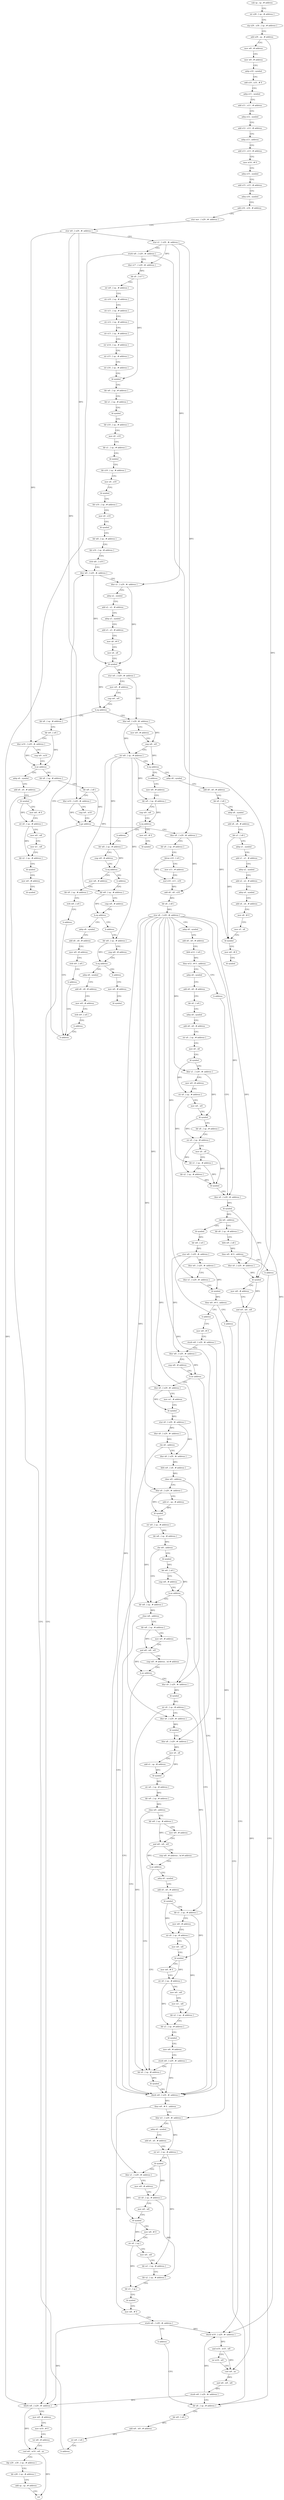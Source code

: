 digraph "func" {
"4200768" [label = "sub sp , sp , # address" ]
"4200772" [label = "str x28 , [ sp , # address ]" ]
"4200776" [label = "stp x29 , x30 , [ sp , # address ]" ]
"4200780" [label = "add x29 , sp , # address" ]
"4200784" [label = "mov w8 , # address" ]
"4200788" [label = "mov w9 , # address" ]
"4200792" [label = "adrp x10 , symbol" ]
"4200796" [label = "add x10 , x10 , # 0" ]
"4200800" [label = "adrp x11 , symbol" ]
"4200804" [label = "add x11 , x11 , # address" ]
"4200808" [label = "adrp x12 , symbol" ]
"4200812" [label = "add x12 , x12 , # address" ]
"4200816" [label = "adrp x13 , address" ]
"4200820" [label = "add x13 , x13 , # address" ]
"4200824" [label = "mov w14 , # 0" ]
"4200828" [label = "adrp x15 , symbol" ]
"4200832" [label = "add x15 , x15 , # address" ]
"4200836" [label = "adrp x16 , symbol" ]
"4200840" [label = "add x16 , x16 , # address" ]
"4200844" [label = "stur wzr , [ x29 , #- address ]" ]
"4200848" [label = "stur w0 , [ x29 , #- address ]" ]
"4200852" [label = "stur x1 , [ x29 , #- address ]" ]
"4200856" [label = "sturb w8 , [ x29 , #- address ]" ]
"4200860" [label = "ldur x17 , [ x29 , #- address ]" ]
"4200864" [label = "ldr x0 , [ x17 ]" ]
"4200868" [label = "str w9 , [ sp , # address ]" ]
"4200872" [label = "str x10 , [ sp , # address ]" ]
"4200876" [label = "str x11 , [ sp , # address ]" ]
"4200880" [label = "str x12 , [ sp , # address ]" ]
"4200884" [label = "str x13 , [ sp , # address ]" ]
"4200888" [label = "str w14 , [ sp , # address ]" ]
"4200892" [label = "str x15 , [ sp , # address ]" ]
"4200896" [label = "str x16 , [ sp , # address ]" ]
"4200900" [label = "bl symbol" ]
"4200904" [label = "ldr w0 , [ sp , # address ]" ]
"4200908" [label = "ldr x1 , [ sp , # address ]" ]
"4200912" [label = "bl symbol" ]
"4200916" [label = "ldr x10 , [ sp , # address ]" ]
"4200920" [label = "mov x0 , x10" ]
"4200924" [label = "ldr x1 , [ sp , # address ]" ]
"4200928" [label = "bl symbol" ]
"4200932" [label = "ldr x10 , [ sp , # address ]" ]
"4200936" [label = "mov x0 , x10" ]
"4200940" [label = "bl symbol" ]
"4200944" [label = "ldr x10 , [ sp , # address ]" ]
"4200948" [label = "mov x0 , x10" ]
"4200952" [label = "bl symbol" ]
"4200956" [label = "ldr w8 , [ sp , # address ]" ]
"4200960" [label = "ldr x10 , [ sp , # address ]" ]
"4200964" [label = "strb w8 , [ x10 ]" ]
"4200968" [label = "ldur w0 , [ x29 , #- address ]" ]
"4201256" [label = "ldr x8 , [ sp , # address ]" ]
"4201260" [label = "ldr w9 , [ x8 ]" ]
"4201264" [label = "ldur w10 , [ x29 , #- address ]" ]
"4201268" [label = "cmp w9 , w10" ]
"4201272" [label = "b.ne address" ]
"4201320" [label = "ldr x8 , [ sp , # address ]" ]
"4201276" [label = "adrp x0 , symbol" ]
"4201020" [label = "ldur w8 , [ x29 , #- address ]" ]
"4201024" [label = "mov w9 , # address" ]
"4201028" [label = "cmp w8 , w9" ]
"4201032" [label = "str w8 , [ sp , # address ]" ]
"4201036" [label = "b.eq address" ]
"4201176" [label = "adrp x8 , symbol" ]
"4201040" [label = "b address" ]
"4201324" [label = "ldr w9 , [ x8 ]" ]
"4201328" [label = "ldur w10 , [ x29 , #- address ]" ]
"4201332" [label = "cmp w9 , w10" ]
"4201336" [label = "b.ge address" ]
"4201948" [label = "ldurb w8 , [ x29 , #- address ]" ]
"4201340" [label = "ldur x8 , [ x29 , #- address ]" ]
"4201280" [label = "add x0 , x0 , # address" ]
"4201284" [label = "bl symbol" ]
"4201288" [label = "mov w8 , # 0" ]
"4201292" [label = "str x0 , [ sp , # address ]" ]
"4201296" [label = "mov w0 , w8" ]
"4201300" [label = "mov w1 , w8" ]
"4201304" [label = "ldr x2 , [ sp , # address ]" ]
"4201308" [label = "bl symbol" ]
"4201312" [label = "mov w0 , # address" ]
"4201316" [label = "bl symbol" ]
"4201180" [label = "add x8 , x8 , # address" ]
"4201184" [label = "ldr x0 , [ x8 ]" ]
"4201188" [label = "adrp x8 , symbol" ]
"4201192" [label = "add x8 , x8 , # address" ]
"4201196" [label = "ldr x3 , [ x8 ]" ]
"4201200" [label = "adrp x1 , symbol" ]
"4201204" [label = "add x1 , x1 , # address" ]
"4201208" [label = "adrp x2 , symbol" ]
"4201212" [label = "add x2 , x2 , # address" ]
"4201216" [label = "adrp x4 , symbol" ]
"4201220" [label = "add x4 , x4 , # address" ]
"4201224" [label = "mov x8 , # 0" ]
"4201228" [label = "mov x5 , x8" ]
"4201232" [label = "bl symbol" ]
"4201236" [label = "mov w0 , # 0" ]
"4201240" [label = "bl symbol" ]
"4201044" [label = "mov w8 , # address" ]
"4201952" [label = "mov w9 , # address" ]
"4201956" [label = "mov w10 , # 0" ]
"4201960" [label = "tst w8 , # address" ]
"4201964" [label = "csel w0 , w10 , w9 , ne" ]
"4201968" [label = "ldp x29 , x30 , [ sp , # address ]" ]
"4201972" [label = "ldr x28 , [ sp , # address ]" ]
"4201976" [label = "add sp , sp , # address" ]
"4201980" [label = "ret" ]
"4201344" [label = "ldr x9 , [ sp , # address ]" ]
"4201348" [label = "ldrsw x10 , [ x9 ]" ]
"4201352" [label = "mov x11 , # address" ]
"4201356" [label = "mul x10 , x11 , x10" ]
"4201360" [label = "add x8 , x8 , x10" ]
"4201364" [label = "ldr x8 , [ x8 ]" ]
"4201368" [label = "stur x8 , [ x29 , #- address ]" ]
"4201372" [label = "adrp x8 , symbol" ]
"4201376" [label = "add x8 , x8 , # address" ]
"4201380" [label = "ldrb w12 , [ x8 ]" ]
"4201384" [label = "tbnz w12 , # 0 , address" ]
"4201392" [label = "adrp x8 , symbol" ]
"4201388" [label = "b address" ]
"4201048" [label = "ldr w9 , [ sp , # address ]" ]
"4201052" [label = "cmp w9 , w8" ]
"4201056" [label = "b.eq address" ]
"4201168" [label = "mov w0 , # 0" ]
"4201060" [label = "b address" ]
"4201396" [label = "add x8 , x8 , # address" ]
"4201400" [label = "ldr x0 , [ x8 ]" ]
"4201404" [label = "adrp x8 , symbol" ]
"4201408" [label = "add x8 , x8 , # address" ]
"4201412" [label = "str x0 , [ sp , # address ]" ]
"4201416" [label = "mov x0 , x8" ]
"4201420" [label = "bl symbol" ]
"4201424" [label = "ldur x1 , [ x29 , #- address ]" ]
"4201428" [label = "mov w9 , # address" ]
"4201432" [label = "str x0 , [ sp , # address ]" ]
"4201436" [label = "mov w0 , w9" ]
"4201440" [label = "bl symbol" ]
"4201444" [label = "ldr x8 , [ sp , # address ]" ]
"4201448" [label = "str x0 , [ sp , # address ]" ]
"4201452" [label = "mov x0 , x8" ]
"4201456" [label = "ldr x1 , [ sp , # address ]" ]
"4201460" [label = "ldr x2 , [ sp , # address ]" ]
"4201464" [label = "bl symbol" ]
"4201468" [label = "ldur x0 , [ x29 , #- address ]" ]
"4201172" [label = "bl symbol" ]
"4201064" [label = "ldr w8 , [ sp , # address ]" ]
"4201872" [label = "ldr x8 , [ sp , # address ]" ]
"4201876" [label = "ldrb w9 , [ x8 ]" ]
"4201880" [label = "tbnz w9 , # 0 , address" ]
"4201888" [label = "ldur x0 , [ x29 , #- address ]" ]
"4201884" [label = "b address" ]
"4201480" [label = "bl symbol" ]
"4201484" [label = "ldr w8 , [ x0 ]" ]
"4201488" [label = "stur w8 , [ x29 , #- address ]" ]
"4201492" [label = "ldur w0 , [ x29 , #- address ]" ]
"4201496" [label = "ldur x1 , [ x29 , #- address ]" ]
"4201500" [label = "bl symbol" ]
"4201504" [label = "tbnz w0 , # 0 , address" ]
"4201512" [label = "b address" ]
"4201508" [label = "b address" ]
"4201472" [label = "bl symbol" ]
"4201476" [label = "cbz w0 , address" ]
"4201068" [label = "cmp w8 , # address" ]
"4201072" [label = "b.eq address" ]
"4201112" [label = "mov w8 , # address" ]
"4201076" [label = "b address" ]
"4201892" [label = "bl symbol" ]
"4201896" [label = "mov w8 , # address" ]
"4201900" [label = "and w9 , w0 , w8" ]
"4201904" [label = "ldurb w10 , [ x29 , #- address ]" ]
"4201908" [label = "and w10 , w10 , w8" ]
"4201912" [label = "tst w10 , w9" ]
"4201916" [label = "cset w9 , ne" ]
"4201920" [label = "and w8 , w9 , w8" ]
"4201924" [label = "sturb w8 , [ x29 , #- address ]" ]
"4201928" [label = "ldr x8 , [ sp , # address ]" ]
"4201516" [label = "mov w8 , # 0" ]
"4201116" [label = "ldr x9 , [ sp , # address ]" ]
"4201120" [label = "strb w8 , [ x9 ]" ]
"4201124" [label = "b address" ]
"4201252" [label = "b address" ]
"4201080" [label = "ldr w8 , [ sp , # address ]" ]
"4201932" [label = "ldr w9 , [ x8 ]" ]
"4201936" [label = "add w9 , w9 , # address" ]
"4201940" [label = "str w9 , [ x8 ]" ]
"4201944" [label = "b address" ]
"4201520" [label = "sturb w8 , [ x29 , #- address ]" ]
"4201524" [label = "ldur w8 , [ x29 , #- address ]" ]
"4201528" [label = "cmp w8 , # address" ]
"4201532" [label = "b.ne address" ]
"4201784" [label = "ldurb w8 , [ x29 , #- address ]" ]
"4201536" [label = "ldur x0 , [ x29 , #- address ]" ]
"4201084" [label = "cmp w8 , # address" ]
"4201088" [label = "b.eq address" ]
"4201148" [label = "adrp x8 , symbol" ]
"4201092" [label = "b address" ]
"4201788" [label = "tbnz w8 , # 0 , address" ]
"4201860" [label = "mov w8 , # 0" ]
"4201792" [label = "ldur w1 , [ x29 , #- address ]" ]
"4201540" [label = "mov w1 , # address" ]
"4201544" [label = "bl symbol" ]
"4201548" [label = "stur x0 , [ x29 , #- address ]" ]
"4201552" [label = "ldur x8 , [ x29 , #- address ]" ]
"4201556" [label = "cbz x8 , address" ]
"4201560" [label = "ldur x8 , [ x29 , #- address ]" ]
"4200972" [label = "ldur x1 , [ x29 , #- address ]" ]
"4200976" [label = "adrp x2 , symbol" ]
"4200980" [label = "add x2 , x2 , # address" ]
"4200984" [label = "adrp x3 , symbol" ]
"4200988" [label = "add x3 , x3 , # address" ]
"4200992" [label = "mov x8 , # 0" ]
"4200996" [label = "mov x4 , x8" ]
"4201000" [label = "bl symbol" ]
"4201004" [label = "stur w0 , [ x29 , #- address ]" ]
"4201008" [label = "mov w9 , # address" ]
"4201012" [label = "cmp w0 , w9" ]
"4201016" [label = "b.eq address" ]
"4201152" [label = "add x8 , x8 , # address" ]
"4201156" [label = "mov w9 , # address" ]
"4201160" [label = "strb w9 , [ x8 ]" ]
"4201164" [label = "b address" ]
"4201096" [label = "ldr w8 , [ sp , # address ]" ]
"4201864" [label = "sturb w8 , [ x29 , #- address ]" ]
"4201868" [label = "b address" ]
"4201796" [label = "adrp x0 , symbol" ]
"4201800" [label = "add x0 , x0 , # address" ]
"4201804" [label = "str w1 , [ sp , # address ]" ]
"4201808" [label = "bl symbol" ]
"4201812" [label = "ldur x1 , [ x29 , #- address ]" ]
"4201816" [label = "mov w8 , # address" ]
"4201820" [label = "str x0 , [ sp , # address ]" ]
"4201824" [label = "mov w0 , w8" ]
"4201828" [label = "bl symbol" ]
"4201832" [label = "mov w8 , # 0" ]
"4201836" [label = "str x0 , [ sp ]" ]
"4201840" [label = "mov w0 , w8" ]
"4201844" [label = "ldr w1 , [ sp , # address ]" ]
"4201848" [label = "ldr x2 , [ sp , # address ]" ]
"4201852" [label = "ldr x3 , [ sp ]" ]
"4201856" [label = "bl symbol" ]
"4201564" [label = "ldrb w9 , [ x8 , # address ]" ]
"4201568" [label = "cbnz w9 , address" ]
"4201572" [label = "ldur x0 , [ x29 , #- address ]" ]
"4201100" [label = "cmp w8 , # address" ]
"4201104" [label = "b.eq address" ]
"4201128" [label = "adrp x8 , symbol" ]
"4201108" [label = "b address" ]
"4201576" [label = "add x1 , sp , # address" ]
"4201580" [label = "bl symbol" ]
"4201584" [label = "str w0 , [ sp , # address ]" ]
"4201588" [label = "ldr w8 , [ sp , # address ]" ]
"4201592" [label = "cbz w8 , address" ]
"4201612" [label = "ldr w8 , [ sp , # address ]" ]
"4201596" [label = "bl symbol" ]
"4201132" [label = "add x8 , x8 , # address" ]
"4201136" [label = "mov w9 , # address" ]
"4201140" [label = "strb w9 , [ x8 ]" ]
"4201144" [label = "b address" ]
"4201244" [label = "mov w0 , # address" ]
"4201616" [label = "cbnz w8 , address" ]
"4201620" [label = "ldr w8 , [ sp , # address ]" ]
"4201600" [label = "ldr w8 , [ x0 ]" ]
"4201604" [label = "cmp w8 , # address" ]
"4201608" [label = "b.ne address" ]
"4201640" [label = "ldur x0 , [ x29 , #- address ]" ]
"4201248" [label = "bl symbol" ]
"4201624" [label = "mov w9 , # address" ]
"4201628" [label = "and w8 , w8 , w9" ]
"4201632" [label = "cmp w8 , # address , lsl # address" ]
"4201636" [label = "b.ne address" ]
"4201644" [label = "bl symbol" ]
"4201648" [label = "str x0 , [ sp , # address ]" ]
"4201652" [label = "ldur x0 , [ x29 , #- address ]" ]
"4201656" [label = "bl symbol" ]
"4201660" [label = "ldur x8 , [ x29 , #- address ]" ]
"4201664" [label = "mov x0 , x8" ]
"4201668" [label = "add x1 , sp , # address" ]
"4201672" [label = "bl symbol" ]
"4201676" [label = "str w0 , [ sp , # address ]" ]
"4201680" [label = "ldr w9 , [ sp , # address ]" ]
"4201684" [label = "cbnz w9 , address" ]
"4201776" [label = "ldr x0 , [ sp , # address ]" ]
"4201688" [label = "ldr w8 , [ sp , # address ]" ]
"4201780" [label = "bl symbol" ]
"4201692" [label = "mov w9 , # address" ]
"4201696" [label = "and w8 , w8 , w9" ]
"4201700" [label = "cmp w8 , # address , lsl # address" ]
"4201704" [label = "b.ne address" ]
"4201708" [label = "adrp x0 , symbol" ]
"4201712" [label = "add x0 , x0 , # address" ]
"4201716" [label = "bl symbol" ]
"4201720" [label = "ldr x1 , [ sp , # address ]" ]
"4201724" [label = "mov w8 , # address" ]
"4201728" [label = "str x0 , [ sp , # address ]" ]
"4201732" [label = "mov w0 , w8" ]
"4201736" [label = "bl symbol" ]
"4201740" [label = "mov w8 , # 0" ]
"4201744" [label = "str x0 , [ sp , # address ]" ]
"4201748" [label = "mov w0 , w8" ]
"4201752" [label = "mov w1 , w8" ]
"4201756" [label = "ldr x2 , [ sp , # address ]" ]
"4201760" [label = "ldr x3 , [ sp , # address ]" ]
"4201764" [label = "bl symbol" ]
"4201768" [label = "mov w8 , # address" ]
"4201772" [label = "sturb w8 , [ x29 , #- address ]" ]
"4200768" -> "4200772" [ label = "CFG" ]
"4200772" -> "4200776" [ label = "CFG" ]
"4200776" -> "4200780" [ label = "CFG" ]
"4200780" -> "4200784" [ label = "CFG" ]
"4200780" -> "4201892" [ label = "DFG" ]
"4200784" -> "4200788" [ label = "CFG" ]
"4200788" -> "4200792" [ label = "CFG" ]
"4200792" -> "4200796" [ label = "CFG" ]
"4200796" -> "4200800" [ label = "CFG" ]
"4200800" -> "4200804" [ label = "CFG" ]
"4200804" -> "4200808" [ label = "CFG" ]
"4200808" -> "4200812" [ label = "CFG" ]
"4200812" -> "4200816" [ label = "CFG" ]
"4200816" -> "4200820" [ label = "CFG" ]
"4200820" -> "4200824" [ label = "CFG" ]
"4200824" -> "4200828" [ label = "CFG" ]
"4200828" -> "4200832" [ label = "CFG" ]
"4200832" -> "4200836" [ label = "CFG" ]
"4200836" -> "4200840" [ label = "CFG" ]
"4200840" -> "4200844" [ label = "CFG" ]
"4200844" -> "4200848" [ label = "CFG" ]
"4200848" -> "4200852" [ label = "CFG" ]
"4200848" -> "4200968" [ label = "DFG" ]
"4200848" -> "4201264" [ label = "DFG" ]
"4200848" -> "4201328" [ label = "DFG" ]
"4200852" -> "4200856" [ label = "CFG" ]
"4200852" -> "4200860" [ label = "DFG" ]
"4200852" -> "4200972" [ label = "DFG" ]
"4200852" -> "4201340" [ label = "DFG" ]
"4200856" -> "4200860" [ label = "CFG" ]
"4200856" -> "4201948" [ label = "DFG" ]
"4200856" -> "4201904" [ label = "DFG" ]
"4200860" -> "4200864" [ label = "DFG" ]
"4200864" -> "4200868" [ label = "CFG" ]
"4200864" -> "4200900" [ label = "DFG" ]
"4200868" -> "4200872" [ label = "CFG" ]
"4200872" -> "4200876" [ label = "CFG" ]
"4200876" -> "4200880" [ label = "CFG" ]
"4200880" -> "4200884" [ label = "CFG" ]
"4200884" -> "4200888" [ label = "CFG" ]
"4200888" -> "4200892" [ label = "CFG" ]
"4200892" -> "4200896" [ label = "CFG" ]
"4200896" -> "4200900" [ label = "CFG" ]
"4200900" -> "4200904" [ label = "CFG" ]
"4200904" -> "4200908" [ label = "CFG" ]
"4200908" -> "4200912" [ label = "CFG" ]
"4200912" -> "4200916" [ label = "CFG" ]
"4200916" -> "4200920" [ label = "CFG" ]
"4200920" -> "4200924" [ label = "CFG" ]
"4200924" -> "4200928" [ label = "CFG" ]
"4200928" -> "4200932" [ label = "CFG" ]
"4200932" -> "4200936" [ label = "CFG" ]
"4200936" -> "4200940" [ label = "CFG" ]
"4200940" -> "4200944" [ label = "CFG" ]
"4200944" -> "4200948" [ label = "CFG" ]
"4200948" -> "4200952" [ label = "CFG" ]
"4200952" -> "4200956" [ label = "CFG" ]
"4200956" -> "4200960" [ label = "CFG" ]
"4200960" -> "4200964" [ label = "CFG" ]
"4200964" -> "4200968" [ label = "CFG" ]
"4200968" -> "4200972" [ label = "CFG" ]
"4200968" -> "4201000" [ label = "DFG" ]
"4201256" -> "4201260" [ label = "CFG" ]
"4201260" -> "4201264" [ label = "CFG" ]
"4201260" -> "4201272" [ label = "DFG" ]
"4201264" -> "4201268" [ label = "CFG" ]
"4201264" -> "4201272" [ label = "DFG" ]
"4201268" -> "4201272" [ label = "CFG" ]
"4201272" -> "4201320" [ label = "CFG" ]
"4201272" -> "4201276" [ label = "CFG" ]
"4201320" -> "4201324" [ label = "CFG" ]
"4201276" -> "4201280" [ label = "CFG" ]
"4201020" -> "4201024" [ label = "CFG" ]
"4201020" -> "4201028" [ label = "DFG" ]
"4201020" -> "4201032" [ label = "DFG" ]
"4201024" -> "4201028" [ label = "CFG" ]
"4201028" -> "4201032" [ label = "CFG" ]
"4201028" -> "4201036" [ label = "DFG" ]
"4201032" -> "4201036" [ label = "CFG" ]
"4201032" -> "4201048" [ label = "DFG" ]
"4201032" -> "4201064" [ label = "DFG" ]
"4201032" -> "4201080" [ label = "DFG" ]
"4201032" -> "4201096" [ label = "DFG" ]
"4201036" -> "4201176" [ label = "CFG" ]
"4201036" -> "4201040" [ label = "CFG" ]
"4201176" -> "4201180" [ label = "CFG" ]
"4201040" -> "4201044" [ label = "CFG" ]
"4201324" -> "4201328" [ label = "CFG" ]
"4201324" -> "4201336" [ label = "DFG" ]
"4201328" -> "4201332" [ label = "CFG" ]
"4201328" -> "4201336" [ label = "DFG" ]
"4201332" -> "4201336" [ label = "CFG" ]
"4201336" -> "4201948" [ label = "CFG" ]
"4201336" -> "4201340" [ label = "CFG" ]
"4201948" -> "4201952" [ label = "CFG" ]
"4201948" -> "4201964" [ label = "DFG" ]
"4201340" -> "4201344" [ label = "CFG" ]
"4201340" -> "4201360" [ label = "DFG" ]
"4201280" -> "4201284" [ label = "CFG" ]
"4201284" -> "4201288" [ label = "CFG" ]
"4201284" -> "4201292" [ label = "DFG" ]
"4201288" -> "4201292" [ label = "CFG" ]
"4201292" -> "4201296" [ label = "CFG" ]
"4201292" -> "4201304" [ label = "DFG" ]
"4201296" -> "4201300" [ label = "CFG" ]
"4201300" -> "4201304" [ label = "CFG" ]
"4201304" -> "4201308" [ label = "CFG" ]
"4201308" -> "4201312" [ label = "CFG" ]
"4201312" -> "4201316" [ label = "CFG" ]
"4201180" -> "4201184" [ label = "CFG" ]
"4201184" -> "4201188" [ label = "CFG" ]
"4201184" -> "4201232" [ label = "DFG" ]
"4201188" -> "4201192" [ label = "CFG" ]
"4201192" -> "4201196" [ label = "CFG" ]
"4201196" -> "4201200" [ label = "CFG" ]
"4201196" -> "4201232" [ label = "DFG" ]
"4201200" -> "4201204" [ label = "CFG" ]
"4201204" -> "4201208" [ label = "CFG" ]
"4201208" -> "4201212" [ label = "CFG" ]
"4201212" -> "4201216" [ label = "CFG" ]
"4201216" -> "4201220" [ label = "CFG" ]
"4201220" -> "4201224" [ label = "CFG" ]
"4201224" -> "4201228" [ label = "CFG" ]
"4201228" -> "4201232" [ label = "CFG" ]
"4201232" -> "4201236" [ label = "CFG" ]
"4201236" -> "4201240" [ label = "CFG" ]
"4201044" -> "4201048" [ label = "CFG" ]
"4201952" -> "4201956" [ label = "CFG" ]
"4201956" -> "4201960" [ label = "CFG" ]
"4201960" -> "4201964" [ label = "CFG" ]
"4201964" -> "4201968" [ label = "CFG" ]
"4201964" -> "4201980" [ label = "DFG" ]
"4201968" -> "4201972" [ label = "CFG" ]
"4201972" -> "4201976" [ label = "CFG" ]
"4201976" -> "4201980" [ label = "CFG" ]
"4201344" -> "4201348" [ label = "CFG" ]
"4201348" -> "4201352" [ label = "CFG" ]
"4201348" -> "4201356" [ label = "DFG" ]
"4201352" -> "4201356" [ label = "CFG" ]
"4201356" -> "4201360" [ label = "DFG" ]
"4201360" -> "4201364" [ label = "DFG" ]
"4201364" -> "4201368" [ label = "DFG" ]
"4201368" -> "4201372" [ label = "CFG" ]
"4201368" -> "4201424" [ label = "DFG" ]
"4201368" -> "4201468" [ label = "DFG" ]
"4201368" -> "4201496" [ label = "DFG" ]
"4201368" -> "4201888" [ label = "DFG" ]
"4201368" -> "4201536" [ label = "DFG" ]
"4201368" -> "4201812" [ label = "DFG" ]
"4201368" -> "4201572" [ label = "DFG" ]
"4201368" -> "4201640" [ label = "DFG" ]
"4201368" -> "4201652" [ label = "DFG" ]
"4201368" -> "4201660" [ label = "DFG" ]
"4201372" -> "4201376" [ label = "CFG" ]
"4201376" -> "4201380" [ label = "CFG" ]
"4201380" -> "4201384" [ label = "DFG" ]
"4201384" -> "4201392" [ label = "CFG" ]
"4201384" -> "4201388" [ label = "CFG" ]
"4201392" -> "4201396" [ label = "CFG" ]
"4201388" -> "4201468" [ label = "CFG" ]
"4201048" -> "4201052" [ label = "CFG" ]
"4201048" -> "4201056" [ label = "DFG" ]
"4201052" -> "4201056" [ label = "CFG" ]
"4201056" -> "4201168" [ label = "CFG" ]
"4201056" -> "4201060" [ label = "CFG" ]
"4201168" -> "4201172" [ label = "CFG" ]
"4201060" -> "4201064" [ label = "CFG" ]
"4201396" -> "4201400" [ label = "CFG" ]
"4201400" -> "4201404" [ label = "CFG" ]
"4201404" -> "4201408" [ label = "CFG" ]
"4201408" -> "4201412" [ label = "CFG" ]
"4201412" -> "4201416" [ label = "CFG" ]
"4201416" -> "4201420" [ label = "CFG" ]
"4201420" -> "4201424" [ label = "CFG" ]
"4201420" -> "4201432" [ label = "DFG" ]
"4201424" -> "4201428" [ label = "CFG" ]
"4201424" -> "4201440" [ label = "DFG" ]
"4201428" -> "4201432" [ label = "CFG" ]
"4201432" -> "4201436" [ label = "CFG" ]
"4201432" -> "4201456" [ label = "DFG" ]
"4201436" -> "4201440" [ label = "CFG" ]
"4201440" -> "4201444" [ label = "CFG" ]
"4201440" -> "4201448" [ label = "DFG" ]
"4201444" -> "4201448" [ label = "CFG" ]
"4201448" -> "4201452" [ label = "CFG" ]
"4201448" -> "4201460" [ label = "DFG" ]
"4201452" -> "4201456" [ label = "CFG" ]
"4201452" -> "4201464" [ label = "DFG" ]
"4201456" -> "4201460" [ label = "CFG" ]
"4201456" -> "4201464" [ label = "DFG" ]
"4201460" -> "4201464" [ label = "DFG" ]
"4201464" -> "4201468" [ label = "CFG" ]
"4201468" -> "4201472" [ label = "DFG" ]
"4201064" -> "4201068" [ label = "CFG" ]
"4201064" -> "4201072" [ label = "DFG" ]
"4201872" -> "4201876" [ label = "CFG" ]
"4201876" -> "4201880" [ label = "DFG" ]
"4201880" -> "4201888" [ label = "CFG" ]
"4201880" -> "4201884" [ label = "CFG" ]
"4201888" -> "4201892" [ label = "DFG" ]
"4201884" -> "4201928" [ label = "CFG" ]
"4201480" -> "4201484" [ label = "DFG" ]
"4201484" -> "4201488" [ label = "DFG" ]
"4201488" -> "4201492" [ label = "DFG" ]
"4201488" -> "4201524" [ label = "DFG" ]
"4201488" -> "4201792" [ label = "DFG" ]
"4201492" -> "4201496" [ label = "CFG" ]
"4201492" -> "4201500" [ label = "DFG" ]
"4201496" -> "4201500" [ label = "CFG" ]
"4201500" -> "4201504" [ label = "DFG" ]
"4201504" -> "4201512" [ label = "CFG" ]
"4201504" -> "4201508" [ label = "CFG" ]
"4201512" -> "4201928" [ label = "CFG" ]
"4201508" -> "4201516" [ label = "CFG" ]
"4201472" -> "4201476" [ label = "DFG" ]
"4201472" -> "4201892" [ label = "DFG" ]
"4201476" -> "4201872" [ label = "CFG" ]
"4201476" -> "4201480" [ label = "CFG" ]
"4201068" -> "4201072" [ label = "CFG" ]
"4201072" -> "4201112" [ label = "CFG" ]
"4201072" -> "4201076" [ label = "CFG" ]
"4201112" -> "4201116" [ label = "CFG" ]
"4201076" -> "4201080" [ label = "CFG" ]
"4201892" -> "4201896" [ label = "CFG" ]
"4201892" -> "4201900" [ label = "DFG" ]
"4201896" -> "4201900" [ label = "CFG" ]
"4201900" -> "4201904" [ label = "CFG" ]
"4201900" -> "4201916" [ label = "DFG" ]
"4201904" -> "4201908" [ label = "DFG" ]
"4201908" -> "4201912" [ label = "CFG" ]
"4201908" -> "4201916" [ label = "DFG" ]
"4201912" -> "4201916" [ label = "CFG" ]
"4201916" -> "4201920" [ label = "DFG" ]
"4201920" -> "4201924" [ label = "DFG" ]
"4201924" -> "4201928" [ label = "CFG" ]
"4201924" -> "4201948" [ label = "DFG" ]
"4201924" -> "4201904" [ label = "DFG" ]
"4201928" -> "4201932" [ label = "CFG" ]
"4201516" -> "4201520" [ label = "CFG" ]
"4201116" -> "4201120" [ label = "CFG" ]
"4201120" -> "4201124" [ label = "CFG" ]
"4201124" -> "4201252" [ label = "CFG" ]
"4201252" -> "4200968" [ label = "CFG" ]
"4201080" -> "4201084" [ label = "CFG" ]
"4201080" -> "4201088" [ label = "DFG" ]
"4201932" -> "4201936" [ label = "DFG" ]
"4201936" -> "4201940" [ label = "DFG" ]
"4201940" -> "4201944" [ label = "CFG" ]
"4201944" -> "4201320" [ label = "CFG" ]
"4201520" -> "4201524" [ label = "CFG" ]
"4201520" -> "4201784" [ label = "DFG" ]
"4201524" -> "4201528" [ label = "CFG" ]
"4201524" -> "4201532" [ label = "DFG" ]
"4201528" -> "4201532" [ label = "CFG" ]
"4201532" -> "4201784" [ label = "CFG" ]
"4201532" -> "4201536" [ label = "CFG" ]
"4201784" -> "4201788" [ label = "DFG" ]
"4201536" -> "4201540" [ label = "CFG" ]
"4201536" -> "4201544" [ label = "DFG" ]
"4201084" -> "4201088" [ label = "CFG" ]
"4201088" -> "4201148" [ label = "CFG" ]
"4201088" -> "4201092" [ label = "CFG" ]
"4201148" -> "4201152" [ label = "CFG" ]
"4201092" -> "4201096" [ label = "CFG" ]
"4201788" -> "4201860" [ label = "CFG" ]
"4201788" -> "4201792" [ label = "CFG" ]
"4201860" -> "4201864" [ label = "CFG" ]
"4201792" -> "4201796" [ label = "CFG" ]
"4201792" -> "4201804" [ label = "DFG" ]
"4201540" -> "4201544" [ label = "CFG" ]
"4201544" -> "4201548" [ label = "DFG" ]
"4201548" -> "4201552" [ label = "DFG" ]
"4201548" -> "4201560" [ label = "DFG" ]
"4201552" -> "4201556" [ label = "DFG" ]
"4201556" -> "4201784" [ label = "CFG" ]
"4201556" -> "4201560" [ label = "CFG" ]
"4201560" -> "4201564" [ label = "DFG" ]
"4200972" -> "4200976" [ label = "CFG" ]
"4200972" -> "4201000" [ label = "DFG" ]
"4200976" -> "4200980" [ label = "CFG" ]
"4200980" -> "4200984" [ label = "CFG" ]
"4200984" -> "4200988" [ label = "CFG" ]
"4200988" -> "4200992" [ label = "CFG" ]
"4200992" -> "4200996" [ label = "CFG" ]
"4200996" -> "4201000" [ label = "CFG" ]
"4201000" -> "4201004" [ label = "DFG" ]
"4201000" -> "4201016" [ label = "DFG" ]
"4201004" -> "4201008" [ label = "CFG" ]
"4201004" -> "4201020" [ label = "DFG" ]
"4201008" -> "4201012" [ label = "CFG" ]
"4201012" -> "4201016" [ label = "CFG" ]
"4201016" -> "4201256" [ label = "CFG" ]
"4201016" -> "4201020" [ label = "CFG" ]
"4201152" -> "4201156" [ label = "CFG" ]
"4201156" -> "4201160" [ label = "CFG" ]
"4201160" -> "4201164" [ label = "CFG" ]
"4201164" -> "4201252" [ label = "CFG" ]
"4201096" -> "4201100" [ label = "CFG" ]
"4201096" -> "4201104" [ label = "DFG" ]
"4201864" -> "4201868" [ label = "CFG" ]
"4201864" -> "4201948" [ label = "DFG" ]
"4201864" -> "4201904" [ label = "DFG" ]
"4201868" -> "4201928" [ label = "CFG" ]
"4201796" -> "4201800" [ label = "CFG" ]
"4201800" -> "4201804" [ label = "CFG" ]
"4201804" -> "4201808" [ label = "CFG" ]
"4201804" -> "4201844" [ label = "DFG" ]
"4201808" -> "4201812" [ label = "CFG" ]
"4201808" -> "4201820" [ label = "DFG" ]
"4201812" -> "4201816" [ label = "CFG" ]
"4201812" -> "4201828" [ label = "DFG" ]
"4201816" -> "4201820" [ label = "CFG" ]
"4201820" -> "4201824" [ label = "CFG" ]
"4201820" -> "4201848" [ label = "DFG" ]
"4201824" -> "4201828" [ label = "CFG" ]
"4201828" -> "4201832" [ label = "CFG" ]
"4201828" -> "4201836" [ label = "DFG" ]
"4201832" -> "4201836" [ label = "CFG" ]
"4201836" -> "4201840" [ label = "CFG" ]
"4201836" -> "4201852" [ label = "DFG" ]
"4201840" -> "4201844" [ label = "CFG" ]
"4201844" -> "4201848" [ label = "CFG" ]
"4201848" -> "4201852" [ label = "CFG" ]
"4201852" -> "4201856" [ label = "CFG" ]
"4201856" -> "4201860" [ label = "CFG" ]
"4201564" -> "4201568" [ label = "DFG" ]
"4201568" -> "4201784" [ label = "CFG" ]
"4201568" -> "4201572" [ label = "CFG" ]
"4201572" -> "4201576" [ label = "CFG" ]
"4201572" -> "4201580" [ label = "DFG" ]
"4201100" -> "4201104" [ label = "CFG" ]
"4201104" -> "4201128" [ label = "CFG" ]
"4201104" -> "4201108" [ label = "CFG" ]
"4201128" -> "4201132" [ label = "CFG" ]
"4201108" -> "4201244" [ label = "CFG" ]
"4201576" -> "4201580" [ label = "DFG" ]
"4201580" -> "4201584" [ label = "DFG" ]
"4201584" -> "4201588" [ label = "DFG" ]
"4201584" -> "4201612" [ label = "DFG" ]
"4201588" -> "4201592" [ label = "DFG" ]
"4201592" -> "4201612" [ label = "CFG" ]
"4201592" -> "4201596" [ label = "CFG" ]
"4201612" -> "4201616" [ label = "DFG" ]
"4201596" -> "4201600" [ label = "DFG" ]
"4201132" -> "4201136" [ label = "CFG" ]
"4201136" -> "4201140" [ label = "CFG" ]
"4201140" -> "4201144" [ label = "CFG" ]
"4201144" -> "4201252" [ label = "CFG" ]
"4201244" -> "4201248" [ label = "CFG" ]
"4201616" -> "4201784" [ label = "CFG" ]
"4201616" -> "4201620" [ label = "CFG" ]
"4201620" -> "4201624" [ label = "CFG" ]
"4201620" -> "4201628" [ label = "DFG" ]
"4201600" -> "4201604" [ label = "CFG" ]
"4201600" -> "4201608" [ label = "DFG" ]
"4201604" -> "4201608" [ label = "CFG" ]
"4201608" -> "4201640" [ label = "CFG" ]
"4201608" -> "4201612" [ label = "CFG" ]
"4201640" -> "4201644" [ label = "DFG" ]
"4201624" -> "4201628" [ label = "CFG" ]
"4201628" -> "4201632" [ label = "CFG" ]
"4201628" -> "4201636" [ label = "DFG" ]
"4201632" -> "4201636" [ label = "CFG" ]
"4201636" -> "4201784" [ label = "CFG" ]
"4201636" -> "4201640" [ label = "CFG" ]
"4201644" -> "4201648" [ label = "DFG" ]
"4201648" -> "4201652" [ label = "CFG" ]
"4201648" -> "4201776" [ label = "DFG" ]
"4201648" -> "4201720" [ label = "DFG" ]
"4201652" -> "4201656" [ label = "DFG" ]
"4201656" -> "4201660" [ label = "CFG" ]
"4201660" -> "4201664" [ label = "DFG" ]
"4201664" -> "4201668" [ label = "CFG" ]
"4201664" -> "4201672" [ label = "DFG" ]
"4201668" -> "4201672" [ label = "DFG" ]
"4201672" -> "4201676" [ label = "DFG" ]
"4201676" -> "4201680" [ label = "DFG" ]
"4201680" -> "4201684" [ label = "DFG" ]
"4201684" -> "4201776" [ label = "CFG" ]
"4201684" -> "4201688" [ label = "CFG" ]
"4201776" -> "4201780" [ label = "DFG" ]
"4201688" -> "4201692" [ label = "CFG" ]
"4201688" -> "4201696" [ label = "DFG" ]
"4201780" -> "4201784" [ label = "CFG" ]
"4201692" -> "4201696" [ label = "CFG" ]
"4201696" -> "4201700" [ label = "CFG" ]
"4201696" -> "4201704" [ label = "DFG" ]
"4201700" -> "4201704" [ label = "CFG" ]
"4201704" -> "4201776" [ label = "CFG" ]
"4201704" -> "4201708" [ label = "CFG" ]
"4201708" -> "4201712" [ label = "CFG" ]
"4201712" -> "4201716" [ label = "CFG" ]
"4201716" -> "4201720" [ label = "CFG" ]
"4201716" -> "4201728" [ label = "DFG" ]
"4201720" -> "4201724" [ label = "CFG" ]
"4201720" -> "4201736" [ label = "DFG" ]
"4201724" -> "4201728" [ label = "CFG" ]
"4201728" -> "4201732" [ label = "CFG" ]
"4201728" -> "4201756" [ label = "DFG" ]
"4201732" -> "4201736" [ label = "CFG" ]
"4201736" -> "4201740" [ label = "CFG" ]
"4201736" -> "4201744" [ label = "DFG" ]
"4201740" -> "4201744" [ label = "CFG" ]
"4201744" -> "4201748" [ label = "CFG" ]
"4201744" -> "4201760" [ label = "DFG" ]
"4201748" -> "4201752" [ label = "CFG" ]
"4201752" -> "4201756" [ label = "CFG" ]
"4201756" -> "4201760" [ label = "CFG" ]
"4201760" -> "4201764" [ label = "CFG" ]
"4201764" -> "4201768" [ label = "CFG" ]
"4201768" -> "4201772" [ label = "CFG" ]
"4201772" -> "4201776" [ label = "CFG" ]
"4201772" -> "4201784" [ label = "DFG" ]
}
